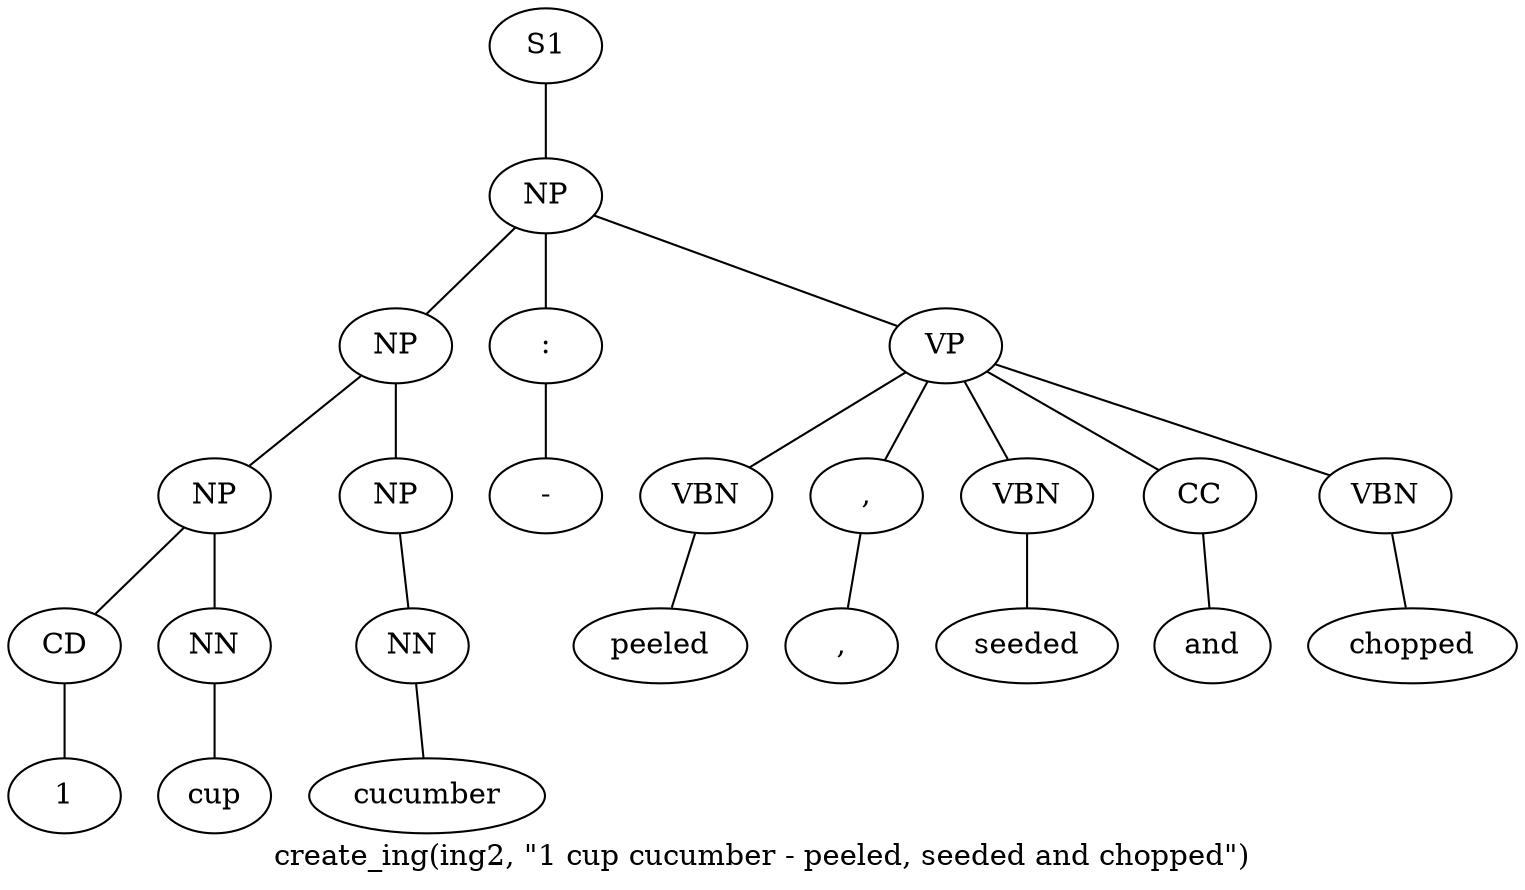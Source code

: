 graph SyntaxGraph {
	label = "create_ing(ing2, \"1 cup cucumber - peeled, seeded and chopped\")";
	Node0 [label="S1"];
	Node1 [label="NP"];
	Node2 [label="NP"];
	Node3 [label="NP"];
	Node4 [label="CD"];
	Node5 [label="1"];
	Node6 [label="NN"];
	Node7 [label="cup"];
	Node8 [label="NP"];
	Node9 [label="NN"];
	Node10 [label="cucumber"];
	Node11 [label=":"];
	Node12 [label="-"];
	Node13 [label="VP"];
	Node14 [label="VBN"];
	Node15 [label="peeled"];
	Node16 [label=","];
	Node17 [label=","];
	Node18 [label="VBN"];
	Node19 [label="seeded"];
	Node20 [label="CC"];
	Node21 [label="and"];
	Node22 [label="VBN"];
	Node23 [label="chopped"];

	Node0 -- Node1;
	Node1 -- Node2;
	Node1 -- Node11;
	Node1 -- Node13;
	Node2 -- Node3;
	Node2 -- Node8;
	Node3 -- Node4;
	Node3 -- Node6;
	Node4 -- Node5;
	Node6 -- Node7;
	Node8 -- Node9;
	Node9 -- Node10;
	Node11 -- Node12;
	Node13 -- Node14;
	Node13 -- Node16;
	Node13 -- Node18;
	Node13 -- Node20;
	Node13 -- Node22;
	Node14 -- Node15;
	Node16 -- Node17;
	Node18 -- Node19;
	Node20 -- Node21;
	Node22 -- Node23;
}